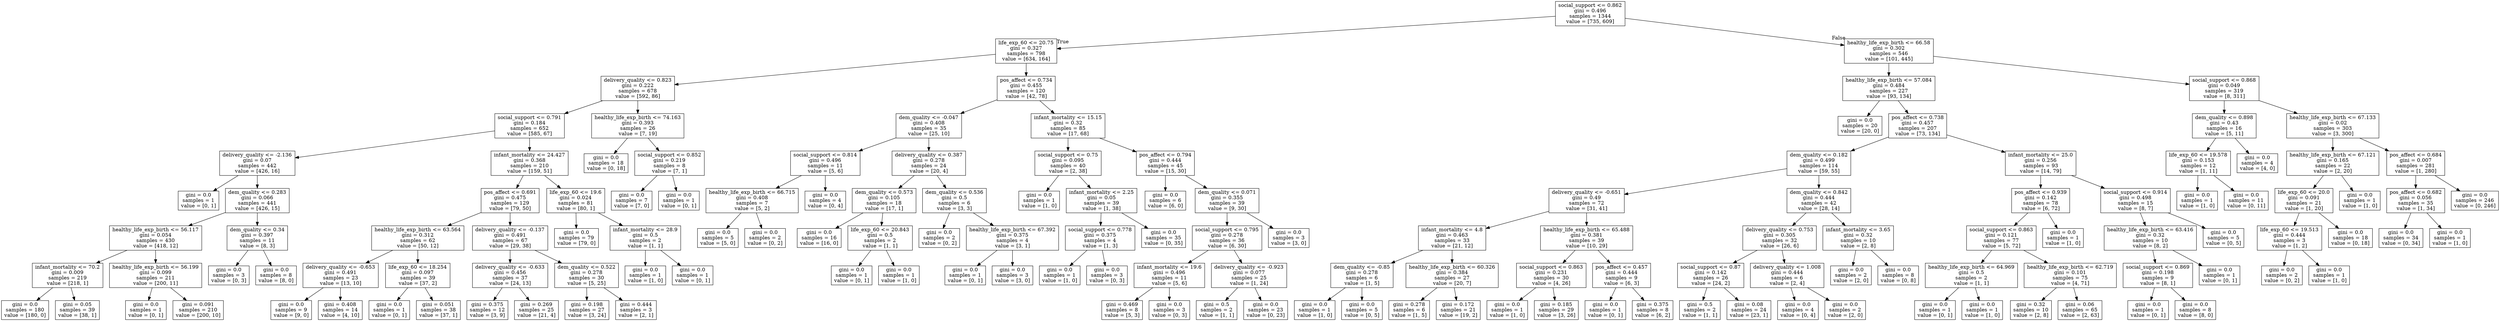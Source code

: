 digraph Tree {
node [shape=box] ;
0 [label="social_support <= 0.862\ngini = 0.496\nsamples = 1344\nvalue = [735, 609]"] ;
1 [label="life_exp_60 <= 20.75\ngini = 0.327\nsamples = 798\nvalue = [634, 164]"] ;
0 -> 1 [labeldistance=2.5, labelangle=45, headlabel="True"] ;
2 [label="delivery_quality <= 0.823\ngini = 0.222\nsamples = 678\nvalue = [592, 86]"] ;
1 -> 2 ;
3 [label="social_support <= 0.791\ngini = 0.184\nsamples = 652\nvalue = [585, 67]"] ;
2 -> 3 ;
4 [label="delivery_quality <= -2.136\ngini = 0.07\nsamples = 442\nvalue = [426, 16]"] ;
3 -> 4 ;
5 [label="gini = 0.0\nsamples = 1\nvalue = [0, 1]"] ;
4 -> 5 ;
6 [label="dem_quality <= 0.283\ngini = 0.066\nsamples = 441\nvalue = [426, 15]"] ;
4 -> 6 ;
7 [label="healthy_life_exp_birth <= 56.117\ngini = 0.054\nsamples = 430\nvalue = [418, 12]"] ;
6 -> 7 ;
8 [label="infant_mortality <= 70.2\ngini = 0.009\nsamples = 219\nvalue = [218, 1]"] ;
7 -> 8 ;
9 [label="gini = 0.0\nsamples = 180\nvalue = [180, 0]"] ;
8 -> 9 ;
10 [label="gini = 0.05\nsamples = 39\nvalue = [38, 1]"] ;
8 -> 10 ;
11 [label="healthy_life_exp_birth <= 56.199\ngini = 0.099\nsamples = 211\nvalue = [200, 11]"] ;
7 -> 11 ;
12 [label="gini = 0.0\nsamples = 1\nvalue = [0, 1]"] ;
11 -> 12 ;
13 [label="gini = 0.091\nsamples = 210\nvalue = [200, 10]"] ;
11 -> 13 ;
14 [label="dem_quality <= 0.34\ngini = 0.397\nsamples = 11\nvalue = [8, 3]"] ;
6 -> 14 ;
15 [label="gini = 0.0\nsamples = 3\nvalue = [0, 3]"] ;
14 -> 15 ;
16 [label="gini = 0.0\nsamples = 8\nvalue = [8, 0]"] ;
14 -> 16 ;
17 [label="infant_mortality <= 24.427\ngini = 0.368\nsamples = 210\nvalue = [159, 51]"] ;
3 -> 17 ;
18 [label="pos_affect <= 0.691\ngini = 0.475\nsamples = 129\nvalue = [79, 50]"] ;
17 -> 18 ;
19 [label="healthy_life_exp_birth <= 63.564\ngini = 0.312\nsamples = 62\nvalue = [50, 12]"] ;
18 -> 19 ;
20 [label="delivery_quality <= -0.653\ngini = 0.491\nsamples = 23\nvalue = [13, 10]"] ;
19 -> 20 ;
21 [label="gini = 0.0\nsamples = 9\nvalue = [9, 0]"] ;
20 -> 21 ;
22 [label="gini = 0.408\nsamples = 14\nvalue = [4, 10]"] ;
20 -> 22 ;
23 [label="life_exp_60 <= 18.254\ngini = 0.097\nsamples = 39\nvalue = [37, 2]"] ;
19 -> 23 ;
24 [label="gini = 0.0\nsamples = 1\nvalue = [0, 1]"] ;
23 -> 24 ;
25 [label="gini = 0.051\nsamples = 38\nvalue = [37, 1]"] ;
23 -> 25 ;
26 [label="delivery_quality <= -0.137\ngini = 0.491\nsamples = 67\nvalue = [29, 38]"] ;
18 -> 26 ;
27 [label="delivery_quality <= -0.633\ngini = 0.456\nsamples = 37\nvalue = [24, 13]"] ;
26 -> 27 ;
28 [label="gini = 0.375\nsamples = 12\nvalue = [3, 9]"] ;
27 -> 28 ;
29 [label="gini = 0.269\nsamples = 25\nvalue = [21, 4]"] ;
27 -> 29 ;
30 [label="dem_quality <= 0.522\ngini = 0.278\nsamples = 30\nvalue = [5, 25]"] ;
26 -> 30 ;
31 [label="gini = 0.198\nsamples = 27\nvalue = [3, 24]"] ;
30 -> 31 ;
32 [label="gini = 0.444\nsamples = 3\nvalue = [2, 1]"] ;
30 -> 32 ;
33 [label="life_exp_60 <= 19.6\ngini = 0.024\nsamples = 81\nvalue = [80, 1]"] ;
17 -> 33 ;
34 [label="gini = 0.0\nsamples = 79\nvalue = [79, 0]"] ;
33 -> 34 ;
35 [label="infant_mortality <= 28.9\ngini = 0.5\nsamples = 2\nvalue = [1, 1]"] ;
33 -> 35 ;
36 [label="gini = 0.0\nsamples = 1\nvalue = [1, 0]"] ;
35 -> 36 ;
37 [label="gini = 0.0\nsamples = 1\nvalue = [0, 1]"] ;
35 -> 37 ;
38 [label="healthy_life_exp_birth <= 74.163\ngini = 0.393\nsamples = 26\nvalue = [7, 19]"] ;
2 -> 38 ;
39 [label="gini = 0.0\nsamples = 18\nvalue = [0, 18]"] ;
38 -> 39 ;
40 [label="social_support <= 0.852\ngini = 0.219\nsamples = 8\nvalue = [7, 1]"] ;
38 -> 40 ;
41 [label="gini = 0.0\nsamples = 7\nvalue = [7, 0]"] ;
40 -> 41 ;
42 [label="gini = 0.0\nsamples = 1\nvalue = [0, 1]"] ;
40 -> 42 ;
43 [label="pos_affect <= 0.734\ngini = 0.455\nsamples = 120\nvalue = [42, 78]"] ;
1 -> 43 ;
44 [label="dem_quality <= -0.047\ngini = 0.408\nsamples = 35\nvalue = [25, 10]"] ;
43 -> 44 ;
45 [label="social_support <= 0.814\ngini = 0.496\nsamples = 11\nvalue = [5, 6]"] ;
44 -> 45 ;
46 [label="healthy_life_exp_birth <= 66.715\ngini = 0.408\nsamples = 7\nvalue = [5, 2]"] ;
45 -> 46 ;
47 [label="gini = 0.0\nsamples = 5\nvalue = [5, 0]"] ;
46 -> 47 ;
48 [label="gini = 0.0\nsamples = 2\nvalue = [0, 2]"] ;
46 -> 48 ;
49 [label="gini = 0.0\nsamples = 4\nvalue = [0, 4]"] ;
45 -> 49 ;
50 [label="delivery_quality <= 0.387\ngini = 0.278\nsamples = 24\nvalue = [20, 4]"] ;
44 -> 50 ;
51 [label="dem_quality <= 0.573\ngini = 0.105\nsamples = 18\nvalue = [17, 1]"] ;
50 -> 51 ;
52 [label="gini = 0.0\nsamples = 16\nvalue = [16, 0]"] ;
51 -> 52 ;
53 [label="life_exp_60 <= 20.843\ngini = 0.5\nsamples = 2\nvalue = [1, 1]"] ;
51 -> 53 ;
54 [label="gini = 0.0\nsamples = 1\nvalue = [0, 1]"] ;
53 -> 54 ;
55 [label="gini = 0.0\nsamples = 1\nvalue = [1, 0]"] ;
53 -> 55 ;
56 [label="dem_quality <= 0.536\ngini = 0.5\nsamples = 6\nvalue = [3, 3]"] ;
50 -> 56 ;
57 [label="gini = 0.0\nsamples = 2\nvalue = [0, 2]"] ;
56 -> 57 ;
58 [label="healthy_life_exp_birth <= 67.392\ngini = 0.375\nsamples = 4\nvalue = [3, 1]"] ;
56 -> 58 ;
59 [label="gini = 0.0\nsamples = 1\nvalue = [0, 1]"] ;
58 -> 59 ;
60 [label="gini = 0.0\nsamples = 3\nvalue = [3, 0]"] ;
58 -> 60 ;
61 [label="infant_mortality <= 15.15\ngini = 0.32\nsamples = 85\nvalue = [17, 68]"] ;
43 -> 61 ;
62 [label="social_support <= 0.75\ngini = 0.095\nsamples = 40\nvalue = [2, 38]"] ;
61 -> 62 ;
63 [label="gini = 0.0\nsamples = 1\nvalue = [1, 0]"] ;
62 -> 63 ;
64 [label="infant_mortality <= 2.25\ngini = 0.05\nsamples = 39\nvalue = [1, 38]"] ;
62 -> 64 ;
65 [label="social_support <= 0.778\ngini = 0.375\nsamples = 4\nvalue = [1, 3]"] ;
64 -> 65 ;
66 [label="gini = 0.0\nsamples = 1\nvalue = [1, 0]"] ;
65 -> 66 ;
67 [label="gini = 0.0\nsamples = 3\nvalue = [0, 3]"] ;
65 -> 67 ;
68 [label="gini = 0.0\nsamples = 35\nvalue = [0, 35]"] ;
64 -> 68 ;
69 [label="pos_affect <= 0.794\ngini = 0.444\nsamples = 45\nvalue = [15, 30]"] ;
61 -> 69 ;
70 [label="gini = 0.0\nsamples = 6\nvalue = [6, 0]"] ;
69 -> 70 ;
71 [label="dem_quality <= 0.071\ngini = 0.355\nsamples = 39\nvalue = [9, 30]"] ;
69 -> 71 ;
72 [label="social_support <= 0.795\ngini = 0.278\nsamples = 36\nvalue = [6, 30]"] ;
71 -> 72 ;
73 [label="infant_mortality <= 19.6\ngini = 0.496\nsamples = 11\nvalue = [5, 6]"] ;
72 -> 73 ;
74 [label="gini = 0.469\nsamples = 8\nvalue = [5, 3]"] ;
73 -> 74 ;
75 [label="gini = 0.0\nsamples = 3\nvalue = [0, 3]"] ;
73 -> 75 ;
76 [label="delivery_quality <= -0.923\ngini = 0.077\nsamples = 25\nvalue = [1, 24]"] ;
72 -> 76 ;
77 [label="gini = 0.5\nsamples = 2\nvalue = [1, 1]"] ;
76 -> 77 ;
78 [label="gini = 0.0\nsamples = 23\nvalue = [0, 23]"] ;
76 -> 78 ;
79 [label="gini = 0.0\nsamples = 3\nvalue = [3, 0]"] ;
71 -> 79 ;
80 [label="healthy_life_exp_birth <= 66.58\ngini = 0.302\nsamples = 546\nvalue = [101, 445]"] ;
0 -> 80 [labeldistance=2.5, labelangle=-45, headlabel="False"] ;
81 [label="healthy_life_exp_birth <= 57.084\ngini = 0.484\nsamples = 227\nvalue = [93, 134]"] ;
80 -> 81 ;
82 [label="gini = 0.0\nsamples = 20\nvalue = [20, 0]"] ;
81 -> 82 ;
83 [label="pos_affect <= 0.738\ngini = 0.457\nsamples = 207\nvalue = [73, 134]"] ;
81 -> 83 ;
84 [label="dem_quality <= 0.182\ngini = 0.499\nsamples = 114\nvalue = [59, 55]"] ;
83 -> 84 ;
85 [label="delivery_quality <= -0.651\ngini = 0.49\nsamples = 72\nvalue = [31, 41]"] ;
84 -> 85 ;
86 [label="infant_mortality <= 4.8\ngini = 0.463\nsamples = 33\nvalue = [21, 12]"] ;
85 -> 86 ;
87 [label="dem_quality <= -0.85\ngini = 0.278\nsamples = 6\nvalue = [1, 5]"] ;
86 -> 87 ;
88 [label="gini = 0.0\nsamples = 1\nvalue = [1, 0]"] ;
87 -> 88 ;
89 [label="gini = 0.0\nsamples = 5\nvalue = [0, 5]"] ;
87 -> 89 ;
90 [label="healthy_life_exp_birth <= 60.326\ngini = 0.384\nsamples = 27\nvalue = [20, 7]"] ;
86 -> 90 ;
91 [label="gini = 0.278\nsamples = 6\nvalue = [1, 5]"] ;
90 -> 91 ;
92 [label="gini = 0.172\nsamples = 21\nvalue = [19, 2]"] ;
90 -> 92 ;
93 [label="healthy_life_exp_birth <= 65.488\ngini = 0.381\nsamples = 39\nvalue = [10, 29]"] ;
85 -> 93 ;
94 [label="social_support <= 0.863\ngini = 0.231\nsamples = 30\nvalue = [4, 26]"] ;
93 -> 94 ;
95 [label="gini = 0.0\nsamples = 1\nvalue = [1, 0]"] ;
94 -> 95 ;
96 [label="gini = 0.185\nsamples = 29\nvalue = [3, 26]"] ;
94 -> 96 ;
97 [label="pos_affect <= 0.457\ngini = 0.444\nsamples = 9\nvalue = [6, 3]"] ;
93 -> 97 ;
98 [label="gini = 0.0\nsamples = 1\nvalue = [0, 1]"] ;
97 -> 98 ;
99 [label="gini = 0.375\nsamples = 8\nvalue = [6, 2]"] ;
97 -> 99 ;
100 [label="dem_quality <= 0.842\ngini = 0.444\nsamples = 42\nvalue = [28, 14]"] ;
84 -> 100 ;
101 [label="delivery_quality <= 0.753\ngini = 0.305\nsamples = 32\nvalue = [26, 6]"] ;
100 -> 101 ;
102 [label="social_support <= 0.87\ngini = 0.142\nsamples = 26\nvalue = [24, 2]"] ;
101 -> 102 ;
103 [label="gini = 0.5\nsamples = 2\nvalue = [1, 1]"] ;
102 -> 103 ;
104 [label="gini = 0.08\nsamples = 24\nvalue = [23, 1]"] ;
102 -> 104 ;
105 [label="delivery_quality <= 1.008\ngini = 0.444\nsamples = 6\nvalue = [2, 4]"] ;
101 -> 105 ;
106 [label="gini = 0.0\nsamples = 4\nvalue = [0, 4]"] ;
105 -> 106 ;
107 [label="gini = 0.0\nsamples = 2\nvalue = [2, 0]"] ;
105 -> 107 ;
108 [label="infant_mortality <= 3.65\ngini = 0.32\nsamples = 10\nvalue = [2, 8]"] ;
100 -> 108 ;
109 [label="gini = 0.0\nsamples = 2\nvalue = [2, 0]"] ;
108 -> 109 ;
110 [label="gini = 0.0\nsamples = 8\nvalue = [0, 8]"] ;
108 -> 110 ;
111 [label="infant_mortality <= 25.0\ngini = 0.256\nsamples = 93\nvalue = [14, 79]"] ;
83 -> 111 ;
112 [label="pos_affect <= 0.939\ngini = 0.142\nsamples = 78\nvalue = [6, 72]"] ;
111 -> 112 ;
113 [label="social_support <= 0.863\ngini = 0.121\nsamples = 77\nvalue = [5, 72]"] ;
112 -> 113 ;
114 [label="healthy_life_exp_birth <= 64.969\ngini = 0.5\nsamples = 2\nvalue = [1, 1]"] ;
113 -> 114 ;
115 [label="gini = 0.0\nsamples = 1\nvalue = [0, 1]"] ;
114 -> 115 ;
116 [label="gini = 0.0\nsamples = 1\nvalue = [1, 0]"] ;
114 -> 116 ;
117 [label="healthy_life_exp_birth <= 62.719\ngini = 0.101\nsamples = 75\nvalue = [4, 71]"] ;
113 -> 117 ;
118 [label="gini = 0.32\nsamples = 10\nvalue = [2, 8]"] ;
117 -> 118 ;
119 [label="gini = 0.06\nsamples = 65\nvalue = [2, 63]"] ;
117 -> 119 ;
120 [label="gini = 0.0\nsamples = 1\nvalue = [1, 0]"] ;
112 -> 120 ;
121 [label="social_support <= 0.914\ngini = 0.498\nsamples = 15\nvalue = [8, 7]"] ;
111 -> 121 ;
122 [label="healthy_life_exp_birth <= 63.416\ngini = 0.32\nsamples = 10\nvalue = [8, 2]"] ;
121 -> 122 ;
123 [label="social_support <= 0.869\ngini = 0.198\nsamples = 9\nvalue = [8, 1]"] ;
122 -> 123 ;
124 [label="gini = 0.0\nsamples = 1\nvalue = [0, 1]"] ;
123 -> 124 ;
125 [label="gini = 0.0\nsamples = 8\nvalue = [8, 0]"] ;
123 -> 125 ;
126 [label="gini = 0.0\nsamples = 1\nvalue = [0, 1]"] ;
122 -> 126 ;
127 [label="gini = 0.0\nsamples = 5\nvalue = [0, 5]"] ;
121 -> 127 ;
128 [label="social_support <= 0.868\ngini = 0.049\nsamples = 319\nvalue = [8, 311]"] ;
80 -> 128 ;
129 [label="dem_quality <= 0.898\ngini = 0.43\nsamples = 16\nvalue = [5, 11]"] ;
128 -> 129 ;
130 [label="life_exp_60 <= 19.578\ngini = 0.153\nsamples = 12\nvalue = [1, 11]"] ;
129 -> 130 ;
131 [label="gini = 0.0\nsamples = 1\nvalue = [1, 0]"] ;
130 -> 131 ;
132 [label="gini = 0.0\nsamples = 11\nvalue = [0, 11]"] ;
130 -> 132 ;
133 [label="gini = 0.0\nsamples = 4\nvalue = [4, 0]"] ;
129 -> 133 ;
134 [label="healthy_life_exp_birth <= 67.133\ngini = 0.02\nsamples = 303\nvalue = [3, 300]"] ;
128 -> 134 ;
135 [label="healthy_life_exp_birth <= 67.121\ngini = 0.165\nsamples = 22\nvalue = [2, 20]"] ;
134 -> 135 ;
136 [label="life_exp_60 <= 20.0\ngini = 0.091\nsamples = 21\nvalue = [1, 20]"] ;
135 -> 136 ;
137 [label="life_exp_60 <= 19.513\ngini = 0.444\nsamples = 3\nvalue = [1, 2]"] ;
136 -> 137 ;
138 [label="gini = 0.0\nsamples = 2\nvalue = [0, 2]"] ;
137 -> 138 ;
139 [label="gini = 0.0\nsamples = 1\nvalue = [1, 0]"] ;
137 -> 139 ;
140 [label="gini = 0.0\nsamples = 18\nvalue = [0, 18]"] ;
136 -> 140 ;
141 [label="gini = 0.0\nsamples = 1\nvalue = [1, 0]"] ;
135 -> 141 ;
142 [label="pos_affect <= 0.684\ngini = 0.007\nsamples = 281\nvalue = [1, 280]"] ;
134 -> 142 ;
143 [label="pos_affect <= 0.682\ngini = 0.056\nsamples = 35\nvalue = [1, 34]"] ;
142 -> 143 ;
144 [label="gini = 0.0\nsamples = 34\nvalue = [0, 34]"] ;
143 -> 144 ;
145 [label="gini = 0.0\nsamples = 1\nvalue = [1, 0]"] ;
143 -> 145 ;
146 [label="gini = 0.0\nsamples = 246\nvalue = [0, 246]"] ;
142 -> 146 ;
}
